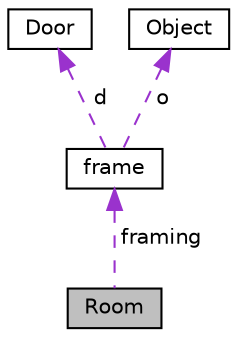 digraph "Room"
{
 // LATEX_PDF_SIZE
  edge [fontname="Helvetica",fontsize="10",labelfontname="Helvetica",labelfontsize="10"];
  node [fontname="Helvetica",fontsize="10",shape=record];
  Node1 [label="Room",height=0.2,width=0.4,color="black", fillcolor="grey75", style="filled", fontcolor="black",tooltip=" "];
  Node2 -> Node1 [dir="back",color="darkorchid3",fontsize="10",style="dashed",label=" framing" ,fontname="Helvetica"];
  Node2 [label="frame",height=0.2,width=0.4,color="black", fillcolor="white", style="filled",URL="$structframe.html",tooltip=" "];
  Node3 -> Node2 [dir="back",color="darkorchid3",fontsize="10",style="dashed",label=" d" ,fontname="Helvetica"];
  Node3 [label="Door",height=0.2,width=0.4,color="black", fillcolor="white", style="filled",URL="$struct_door.html",tooltip=" "];
  Node4 -> Node2 [dir="back",color="darkorchid3",fontsize="10",style="dashed",label=" o" ,fontname="Helvetica"];
  Node4 [label="Object",height=0.2,width=0.4,color="black", fillcolor="white", style="filled",URL="$struct_object.html",tooltip=" "];
}
